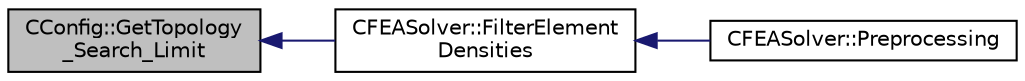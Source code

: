 digraph "CConfig::GetTopology_Search_Limit"
{
  edge [fontname="Helvetica",fontsize="10",labelfontname="Helvetica",labelfontsize="10"];
  node [fontname="Helvetica",fontsize="10",shape=record];
  rankdir="LR";
  Node13031 [label="CConfig::GetTopology\l_Search_Limit",height=0.2,width=0.4,color="black", fillcolor="grey75", style="filled", fontcolor="black"];
  Node13031 -> Node13032 [dir="back",color="midnightblue",fontsize="10",style="solid",fontname="Helvetica"];
  Node13032 [label="CFEASolver::FilterElement\lDensities",height=0.2,width=0.4,color="black", fillcolor="white", style="filled",URL="$class_c_f_e_a_solver.html#a70b05ab2f9575ac11448cf1f52ebcc9e",tooltip="Filter the density field for topology optimization applications. "];
  Node13032 -> Node13033 [dir="back",color="midnightblue",fontsize="10",style="solid",fontname="Helvetica"];
  Node13033 [label="CFEASolver::Preprocessing",height=0.2,width=0.4,color="black", fillcolor="white", style="filled",URL="$class_c_f_e_a_solver.html#a2171424e52ccd32f17bcbd4972b1fe15",tooltip="Set residuals to zero. "];
}
